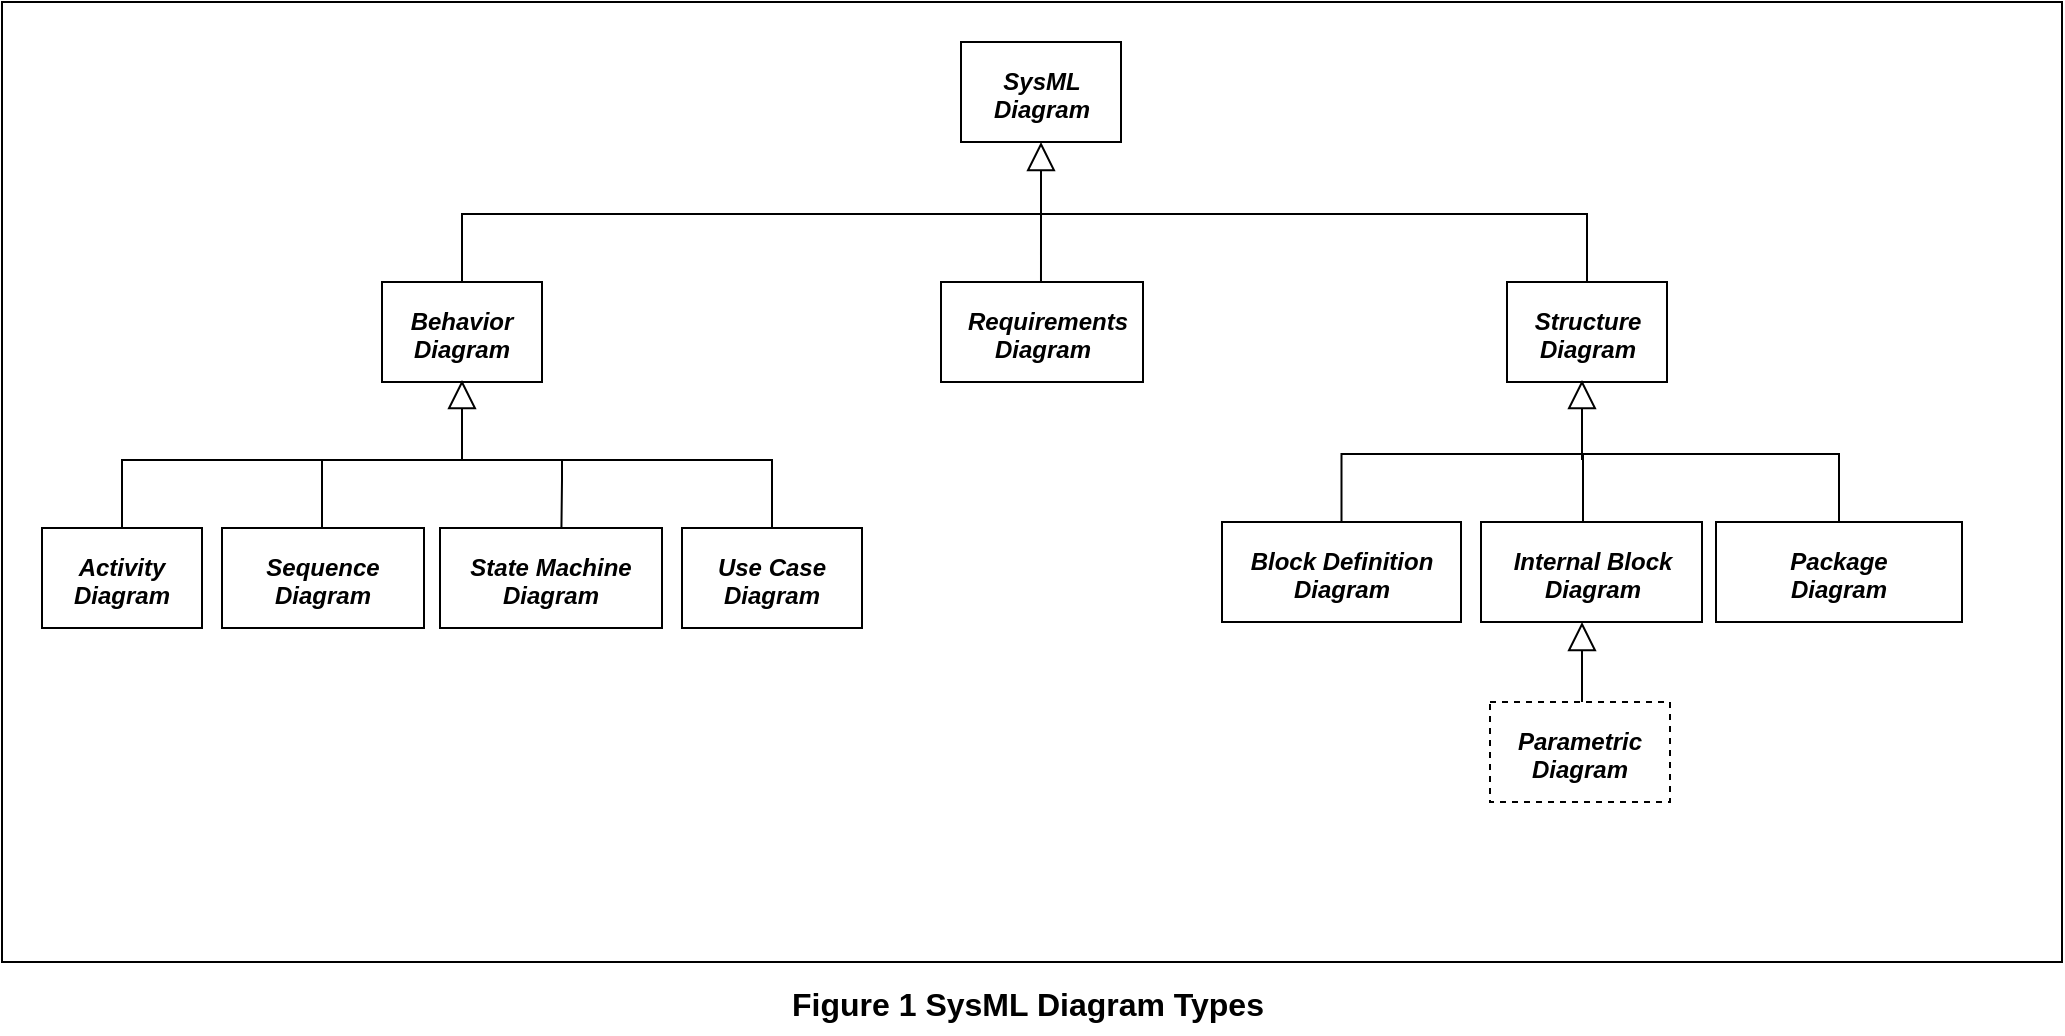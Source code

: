 <mxfile version="20.3.0" type="device"><diagram id="QSfhJBf5ircrMT_J_uWY" name="Page-1"><mxGraphModel dx="1290" dy="885" grid="1" gridSize="10" guides="1" tooltips="1" connect="1" arrows="1" fold="1" page="1" pageScale="1" pageWidth="1100" pageHeight="850" math="0" shadow="0"><root><mxCell id="0"/><mxCell id="1" parent="0"/><mxCell id="O7L8aQwmxKbbEjzkGYmB-38" value="" style="rounded=0;whiteSpace=wrap;html=1;" vertex="1" parent="1"><mxGeometry x="30" y="90" width="1030" height="480" as="geometry"/></mxCell><mxCell id="3" value="&lt;p style=&quot;margin: 13px&quot;&gt;&lt;b&gt;&lt;i&gt;SysML Diagram&lt;/i&gt;&lt;/b&gt;&lt;/p&gt;" style="shape=rect;html=1;overflow=fill;whiteSpace=wrap;align=center;" parent="1" vertex="1"><mxGeometry x="509.5" y="110" width="80" height="50" as="geometry"/></mxCell><mxCell id="4" value="&lt;p style=&quot;margin: 13px&quot;&gt;&lt;b&gt;&lt;i&gt;Behavior Diagram&lt;/i&gt;&lt;/b&gt;&lt;/p&gt;" style="shape=rect;html=1;overflow=fill;whiteSpace=wrap;align=center;" parent="1" vertex="1"><mxGeometry x="220" y="230" width="80" height="50" as="geometry"/></mxCell><mxCell id="5" value="&lt;p style=&quot;margin: 13px&quot;&gt;&lt;b&gt;&lt;i&gt;Requirements Diagram&lt;/i&gt;&lt;/b&gt;&lt;/p&gt;" style="shape=rect;html=1;overflow=fill;whiteSpace=wrap;align=center;" parent="1" vertex="1"><mxGeometry x="499.5" y="230" width="101" height="50" as="geometry"/></mxCell><mxCell id="6" value="&lt;p style=&quot;margin: 13px&quot;&gt;&lt;b&gt;&lt;i&gt;Structure Diagram&lt;/i&gt;&lt;/b&gt;&lt;/p&gt;" style="shape=rect;html=1;overflow=fill;whiteSpace=wrap;align=center;" parent="1" vertex="1"><mxGeometry x="782.5" y="230" width="80" height="50" as="geometry"/></mxCell><mxCell id="11" value="" style="edgeStyle=elbowEdgeStyle;html=1;endSize=12;endArrow=block;endFill=0;elbow=horizontal;rounded=0;" parent="1" edge="1"><mxGeometry x="1" relative="1" as="geometry"><mxPoint x="549.5" y="160" as="targetPoint"/><mxPoint x="549.5" y="200" as="sourcePoint"/></mxGeometry></mxCell><mxCell id="12" value="" style="edgeStyle=elbowEdgeStyle;html=1;elbow=vertical;verticalAlign=bottom;endArrow=none;rounded=0;entryX=0.5;entryY=0;entryDx=0;entryDy=0;" parent="1" target="6" edge="1"><mxGeometry x="1" relative="1" as="geometry"><mxPoint x="619.5" y="221" as="targetPoint"/><Array as="points"><mxPoint x="699.5" y="196"/></Array><mxPoint x="549.5" y="196" as="sourcePoint"/></mxGeometry></mxCell><mxCell id="13" value="" style="edgeStyle=elbowEdgeStyle;html=1;elbow=vertical;verticalAlign=bottom;endArrow=none;rounded=0;entryX=0.5;entryY=0;entryDx=0;entryDy=0;" parent="1" target="4" edge="1"><mxGeometry x="1" relative="1" as="geometry"><mxPoint x="479.5" y="221" as="targetPoint"/><Array as="points"><mxPoint x="429.5" y="196"/></Array><mxPoint x="549.5" y="196" as="sourcePoint"/></mxGeometry></mxCell><mxCell id="15" value="" style="edgeStyle=elbowEdgeStyle;html=1;elbow=vertical;verticalAlign=bottom;endArrow=none;rounded=0;entryX=0.495;entryY=0.003;entryDx=0;entryDy=0;entryPerimeter=0;" parent="1" target="5" edge="1"><mxGeometry x="1" relative="1" as="geometry"><mxPoint x="832.5" y="240" as="targetPoint"/><mxPoint x="549.5" y="200" as="sourcePoint"/><Array as="points"><mxPoint x="569.5" y="210"/></Array></mxGeometry></mxCell><mxCell id="O7L8aQwmxKbbEjzkGYmB-15" value="&lt;font style=&quot;font-size: 16px;&quot;&gt;Figure 1 SysML Diagram Types&lt;/font&gt;" style="text;html=1;strokeColor=none;fillColor=none;align=center;verticalAlign=middle;whiteSpace=wrap;rounded=0;fontStyle=1;fontSize=16;" vertex="1" parent="1"><mxGeometry x="422.5" y="576" width="240" height="30" as="geometry"/></mxCell><mxCell id="O7L8aQwmxKbbEjzkGYmB-16" value="&lt;p style=&quot;margin: 13px&quot;&gt;&lt;b&gt;&lt;i&gt;Activity Diagram&lt;/i&gt;&lt;/b&gt;&lt;/p&gt;" style="shape=rect;html=1;overflow=fill;whiteSpace=wrap;align=center;" vertex="1" parent="1"><mxGeometry x="50" y="353" width="80" height="50" as="geometry"/></mxCell><mxCell id="O7L8aQwmxKbbEjzkGYmB-17" value="&lt;p style=&quot;margin: 13px&quot;&gt;&lt;b&gt;&lt;i&gt;Sequence Diagram&lt;/i&gt;&lt;/b&gt;&lt;/p&gt;" style="shape=rect;html=1;overflow=fill;whiteSpace=wrap;align=center;" vertex="1" parent="1"><mxGeometry x="140" y="353" width="101" height="50" as="geometry"/></mxCell><mxCell id="O7L8aQwmxKbbEjzkGYmB-18" value="&lt;p style=&quot;margin: 13px&quot;&gt;&lt;b&gt;&lt;i&gt;Use Case Diagram&lt;/i&gt;&lt;/b&gt;&lt;/p&gt;" style="shape=rect;html=1;overflow=fill;whiteSpace=wrap;align=center;" vertex="1" parent="1"><mxGeometry x="370" y="353" width="90" height="50" as="geometry"/></mxCell><mxCell id="O7L8aQwmxKbbEjzkGYmB-19" value="" style="edgeStyle=elbowEdgeStyle;html=1;endSize=12;endArrow=block;endFill=0;elbow=horizontal;rounded=0;entryX=0.5;entryY=1;entryDx=0;entryDy=0;" edge="1" parent="1"><mxGeometry x="1" relative="1" as="geometry"><mxPoint x="260" y="279" as="targetPoint"/><mxPoint x="260" y="319" as="sourcePoint"/><Array as="points"><mxPoint x="260" y="299"/></Array></mxGeometry></mxCell><mxCell id="O7L8aQwmxKbbEjzkGYmB-20" value="" style="edgeStyle=elbowEdgeStyle;html=1;elbow=vertical;verticalAlign=bottom;endArrow=none;rounded=0;entryX=0.5;entryY=0;entryDx=0;entryDy=0;" edge="1" parent="1" target="O7L8aQwmxKbbEjzkGYmB-18"><mxGeometry x="1" relative="1" as="geometry"><mxPoint x="278.5" y="344" as="targetPoint"/><Array as="points"><mxPoint x="358.5" y="319"/></Array><mxPoint x="208.5" y="319" as="sourcePoint"/></mxGeometry></mxCell><mxCell id="O7L8aQwmxKbbEjzkGYmB-21" value="" style="edgeStyle=elbowEdgeStyle;html=1;elbow=vertical;verticalAlign=bottom;endArrow=none;rounded=0;entryX=0.5;entryY=0;entryDx=0;entryDy=0;" edge="1" parent="1" target="O7L8aQwmxKbbEjzkGYmB-16"><mxGeometry x="1" relative="1" as="geometry"><mxPoint x="138.5" y="344" as="targetPoint"/><Array as="points"><mxPoint x="88.5" y="319"/></Array><mxPoint x="208.5" y="319" as="sourcePoint"/></mxGeometry></mxCell><mxCell id="O7L8aQwmxKbbEjzkGYmB-22" value="" style="edgeStyle=elbowEdgeStyle;html=1;elbow=vertical;verticalAlign=bottom;endArrow=none;rounded=0;" edge="1" parent="1"><mxGeometry x="1" relative="1" as="geometry"><mxPoint x="190" y="353" as="targetPoint"/><mxPoint x="190" y="319" as="sourcePoint"/><Array as="points"><mxPoint x="228.5" y="329"/></Array></mxGeometry></mxCell><mxCell id="O7L8aQwmxKbbEjzkGYmB-23" value="&lt;p style=&quot;margin: 13px&quot;&gt;&lt;b&gt;&lt;i&gt;State Machine Diagram&lt;/i&gt;&lt;/b&gt;&lt;/p&gt;" style="shape=rect;html=1;overflow=fill;whiteSpace=wrap;align=center;" vertex="1" parent="1"><mxGeometry x="249" y="353" width="111" height="50" as="geometry"/></mxCell><mxCell id="O7L8aQwmxKbbEjzkGYmB-24" value="" style="edgeStyle=elbowEdgeStyle;html=1;elbow=vertical;verticalAlign=bottom;endArrow=none;rounded=0;entryX=0.547;entryY=0;entryDx=0;entryDy=0;entryPerimeter=0;" edge="1" parent="1" target="O7L8aQwmxKbbEjzkGYmB-23"><mxGeometry x="1" relative="1" as="geometry"><mxPoint x="308.385" y="353.0" as="targetPoint"/><mxPoint x="310" y="319" as="sourcePoint"/><Array as="points"><mxPoint x="322.5" y="329"/></Array></mxGeometry></mxCell><mxCell id="O7L8aQwmxKbbEjzkGYmB-25" value="&lt;p style=&quot;margin: 13px&quot;&gt;&lt;b&gt;&lt;i&gt;Block Definition Diagram&lt;/i&gt;&lt;/b&gt;&lt;/p&gt;" style="shape=rect;html=1;overflow=fill;whiteSpace=wrap;align=center;" vertex="1" parent="1"><mxGeometry x="640" y="350" width="119.5" height="50" as="geometry"/></mxCell><mxCell id="O7L8aQwmxKbbEjzkGYmB-26" value="&lt;p style=&quot;margin: 13px&quot;&gt;&lt;b&gt;&lt;i&gt;Internal Block Diagram&lt;/i&gt;&lt;/b&gt;&lt;/p&gt;" style="shape=rect;html=1;overflow=fill;whiteSpace=wrap;align=center;" vertex="1" parent="1"><mxGeometry x="769.5" y="350" width="110.5" height="50" as="geometry"/></mxCell><mxCell id="O7L8aQwmxKbbEjzkGYmB-27" value="&lt;p style=&quot;margin: 13px&quot;&gt;&lt;b&gt;&lt;i&gt;Package Diagram&lt;/i&gt;&lt;/b&gt;&lt;/p&gt;" style="shape=rect;html=1;overflow=fill;whiteSpace=wrap;align=center;" vertex="1" parent="1"><mxGeometry x="887" y="350" width="123" height="50" as="geometry"/></mxCell><mxCell id="O7L8aQwmxKbbEjzkGYmB-28" value="" style="edgeStyle=elbowEdgeStyle;html=1;elbow=vertical;verticalAlign=bottom;endArrow=none;rounded=0;entryX=0.5;entryY=0;entryDx=0;entryDy=0;" edge="1" parent="1" target="O7L8aQwmxKbbEjzkGYmB-27"><mxGeometry x="1" relative="1" as="geometry"><mxPoint x="908" y="341" as="targetPoint"/><Array as="points"><mxPoint x="988" y="316"/></Array><mxPoint x="838" y="316" as="sourcePoint"/></mxGeometry></mxCell><mxCell id="O7L8aQwmxKbbEjzkGYmB-29" value="" style="edgeStyle=elbowEdgeStyle;html=1;elbow=vertical;verticalAlign=bottom;endArrow=none;rounded=0;entryX=0.5;entryY=0;entryDx=0;entryDy=0;" edge="1" parent="1" target="O7L8aQwmxKbbEjzkGYmB-25"><mxGeometry x="1" relative="1" as="geometry"><mxPoint x="768" y="341" as="targetPoint"/><Array as="points"><mxPoint x="718" y="316"/></Array><mxPoint x="838" y="316" as="sourcePoint"/></mxGeometry></mxCell><mxCell id="O7L8aQwmxKbbEjzkGYmB-30" value="" style="edgeStyle=elbowEdgeStyle;html=1;elbow=vertical;verticalAlign=bottom;endArrow=none;rounded=0;" edge="1" parent="1"><mxGeometry x="1" relative="1" as="geometry"><mxPoint x="820.5" y="350" as="targetPoint"/><mxPoint x="820.5" y="316" as="sourcePoint"/><Array as="points"><mxPoint x="859" y="326"/></Array></mxGeometry></mxCell><mxCell id="O7L8aQwmxKbbEjzkGYmB-34" value="" style="edgeStyle=elbowEdgeStyle;html=1;endSize=12;endArrow=block;endFill=0;elbow=horizontal;rounded=0;entryX=0.5;entryY=1;entryDx=0;entryDy=0;" edge="1" parent="1"><mxGeometry x="1" relative="1" as="geometry"><mxPoint x="820" y="279" as="targetPoint"/><mxPoint x="820" y="319" as="sourcePoint"/><Array as="points"><mxPoint x="820" y="299"/></Array></mxGeometry></mxCell><mxCell id="O7L8aQwmxKbbEjzkGYmB-35" value="&lt;p style=&quot;margin: 13px&quot;&gt;&lt;b&gt;&lt;i&gt;Parametric Diagram&lt;/i&gt;&lt;/b&gt;&lt;/p&gt;" style="shape=rect;html=1;overflow=fill;whiteSpace=wrap;align=center;dashed=1;" vertex="1" parent="1"><mxGeometry x="774" y="440" width="90" height="50" as="geometry"/></mxCell><mxCell id="O7L8aQwmxKbbEjzkGYmB-36" value="" style="edgeStyle=elbowEdgeStyle;html=1;endSize=12;endArrow=block;endFill=0;elbow=horizontal;rounded=0;entryX=0.5;entryY=1;entryDx=0;entryDy=0;" edge="1" parent="1"><mxGeometry x="1" relative="1" as="geometry"><mxPoint x="820" y="400" as="targetPoint"/><mxPoint x="820" y="440" as="sourcePoint"/><Array as="points"><mxPoint x="820" y="420"/></Array></mxGeometry></mxCell></root></mxGraphModel></diagram></mxfile>